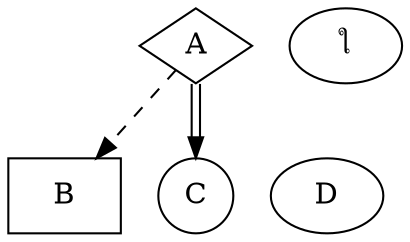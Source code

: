 digraph test1 {

  A [shape=diamond]ใ
  B [shape=box]
  C [shape=circle]

  A -> B [style=dashed, cnlor=grey]
  A -> C [color="black:invis:black"]
  A -> D [penwidth=0, arrowhead=none ]

}
